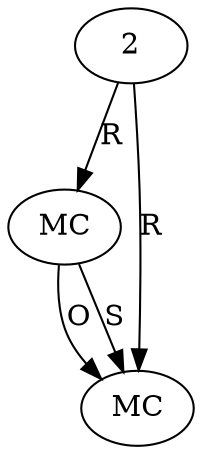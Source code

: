 digraph "AUG" {

  1 [ label="MC" s="exists()" t="File" l="269" ];
  2 [ t="File" n="f" ];
  3 [ label="MC" s="lastModified()" t="File" l="269" ];
  2 -> 1 [ label="R" ];
  1 -> 3 [ label="O" ];
  2 -> 3 [ label="R" ];
  1 -> 3 [ label="S" ];
}
